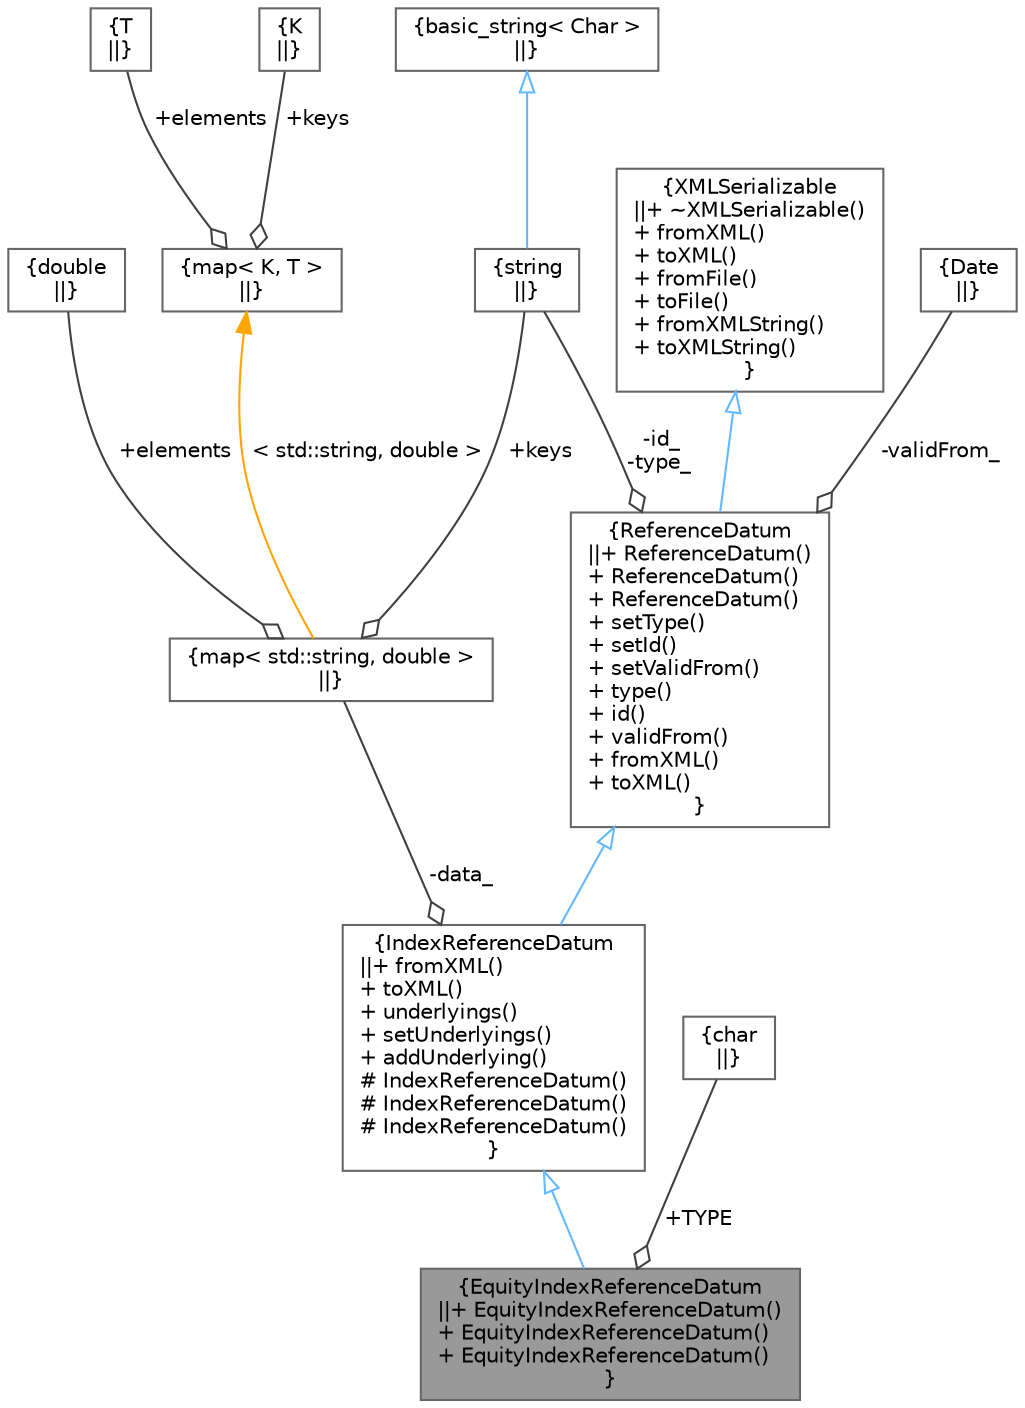 digraph "EquityIndexReferenceDatum"
{
 // INTERACTIVE_SVG=YES
 // LATEX_PDF_SIZE
  bgcolor="transparent";
  edge [fontname=Helvetica,fontsize=10,labelfontname=Helvetica,labelfontsize=10];
  node [fontname=Helvetica,fontsize=10,shape=box,height=0.2,width=0.4];
  Node1 [label="{EquityIndexReferenceDatum\n||+ EquityIndexReferenceDatum()\l+ EquityIndexReferenceDatum()\l+ EquityIndexReferenceDatum()\l}",height=0.2,width=0.4,color="gray40", fillcolor="grey60", style="filled", fontcolor="black",tooltip="EquityIndex Reference data, contains the names and weights of an equity index."];
  Node2 -> Node1 [dir="back",color="steelblue1",style="solid",arrowtail="onormal"];
  Node2 [label="{IndexReferenceDatum\n||+ fromXML()\l+ toXML()\l+ underlyings()\l+ setUnderlyings()\l+ addUnderlying()\l# IndexReferenceDatum()\l# IndexReferenceDatum()\l# IndexReferenceDatum()\l}",height=0.2,width=0.4,color="gray40", fillcolor="white", style="filled",URL="$classore_1_1data_1_1_index_reference_datum.html",tooltip="Base class for indices - lets see if we can keep this, they might diverge too much...."];
  Node3 -> Node2 [dir="back",color="steelblue1",style="solid",arrowtail="onormal"];
  Node3 [label="{ReferenceDatum\n||+ ReferenceDatum()\l+ ReferenceDatum()\l+ ReferenceDatum()\l+ setType()\l+ setId()\l+ setValidFrom()\l+ type()\l+ id()\l+ validFrom()\l+ fromXML()\l+ toXML()\l}",height=0.2,width=0.4,color="gray40", fillcolor="white", style="filled",URL="$classore_1_1data_1_1_reference_datum.html",tooltip="Base class for reference data."];
  Node4 -> Node3 [dir="back",color="steelblue1",style="solid",arrowtail="onormal"];
  Node4 [label="{XMLSerializable\n||+ ~XMLSerializable()\l+ fromXML()\l+ toXML()\l+ fromFile()\l+ toFile()\l+ fromXMLString()\l+ toXMLString()\l}",height=0.2,width=0.4,color="gray40", fillcolor="white", style="filled",URL="$classore_1_1data_1_1_x_m_l_serializable.html",tooltip="Base class for all serializable classes."];
  Node5 -> Node3 [color="grey25",style="solid",label=" -id_\n-type_" ,arrowhead="odiamond"];
  Node5 [label="{string\n||}",height=0.2,width=0.4,color="gray40", fillcolor="white", style="filled",tooltip=" "];
  Node6 -> Node5 [dir="back",color="steelblue1",style="solid",arrowtail="onormal"];
  Node6 [label="{basic_string\< Char \>\n||}",height=0.2,width=0.4,color="gray40", fillcolor="white", style="filled",tooltip=" "];
  Node7 -> Node3 [color="grey25",style="solid",label=" -validFrom_" ,arrowhead="odiamond"];
  Node7 [label="{Date\n||}",height=0.2,width=0.4,color="gray40", fillcolor="white", style="filled",tooltip=" "];
  Node8 -> Node2 [color="grey25",style="solid",label=" -data_" ,arrowhead="odiamond"];
  Node8 [label="{map\< std::string, double \>\n||}",height=0.2,width=0.4,color="gray40", fillcolor="white", style="filled",tooltip=" "];
  Node5 -> Node8 [color="grey25",style="solid",label=" +keys" ,arrowhead="odiamond"];
  Node9 -> Node8 [color="grey25",style="solid",label=" +elements" ,arrowhead="odiamond"];
  Node9 [label="{double\n||}",height=0.2,width=0.4,color="gray40", fillcolor="white", style="filled",tooltip=" "];
  Node10 -> Node8 [dir="back",color="orange",style="solid",label=" \< std::string, double \>" ];
  Node10 [label="{map\< K, T \>\n||}",height=0.2,width=0.4,color="gray40", fillcolor="white", style="filled",tooltip=" "];
  Node11 -> Node10 [color="grey25",style="solid",label=" +keys" ,arrowhead="odiamond"];
  Node11 [label="{K\n||}",height=0.2,width=0.4,color="gray40", fillcolor="white", style="filled",tooltip=" "];
  Node12 -> Node10 [color="grey25",style="solid",label=" +elements" ,arrowhead="odiamond"];
  Node12 [label="{T\n||}",height=0.2,width=0.4,color="gray40", fillcolor="white", style="filled",tooltip=" "];
  Node13 -> Node1 [color="grey25",style="solid",label=" +TYPE" ,arrowhead="odiamond"];
  Node13 [label="{char\n||}",height=0.2,width=0.4,color="gray40", fillcolor="white", style="filled",tooltip=" "];
}

